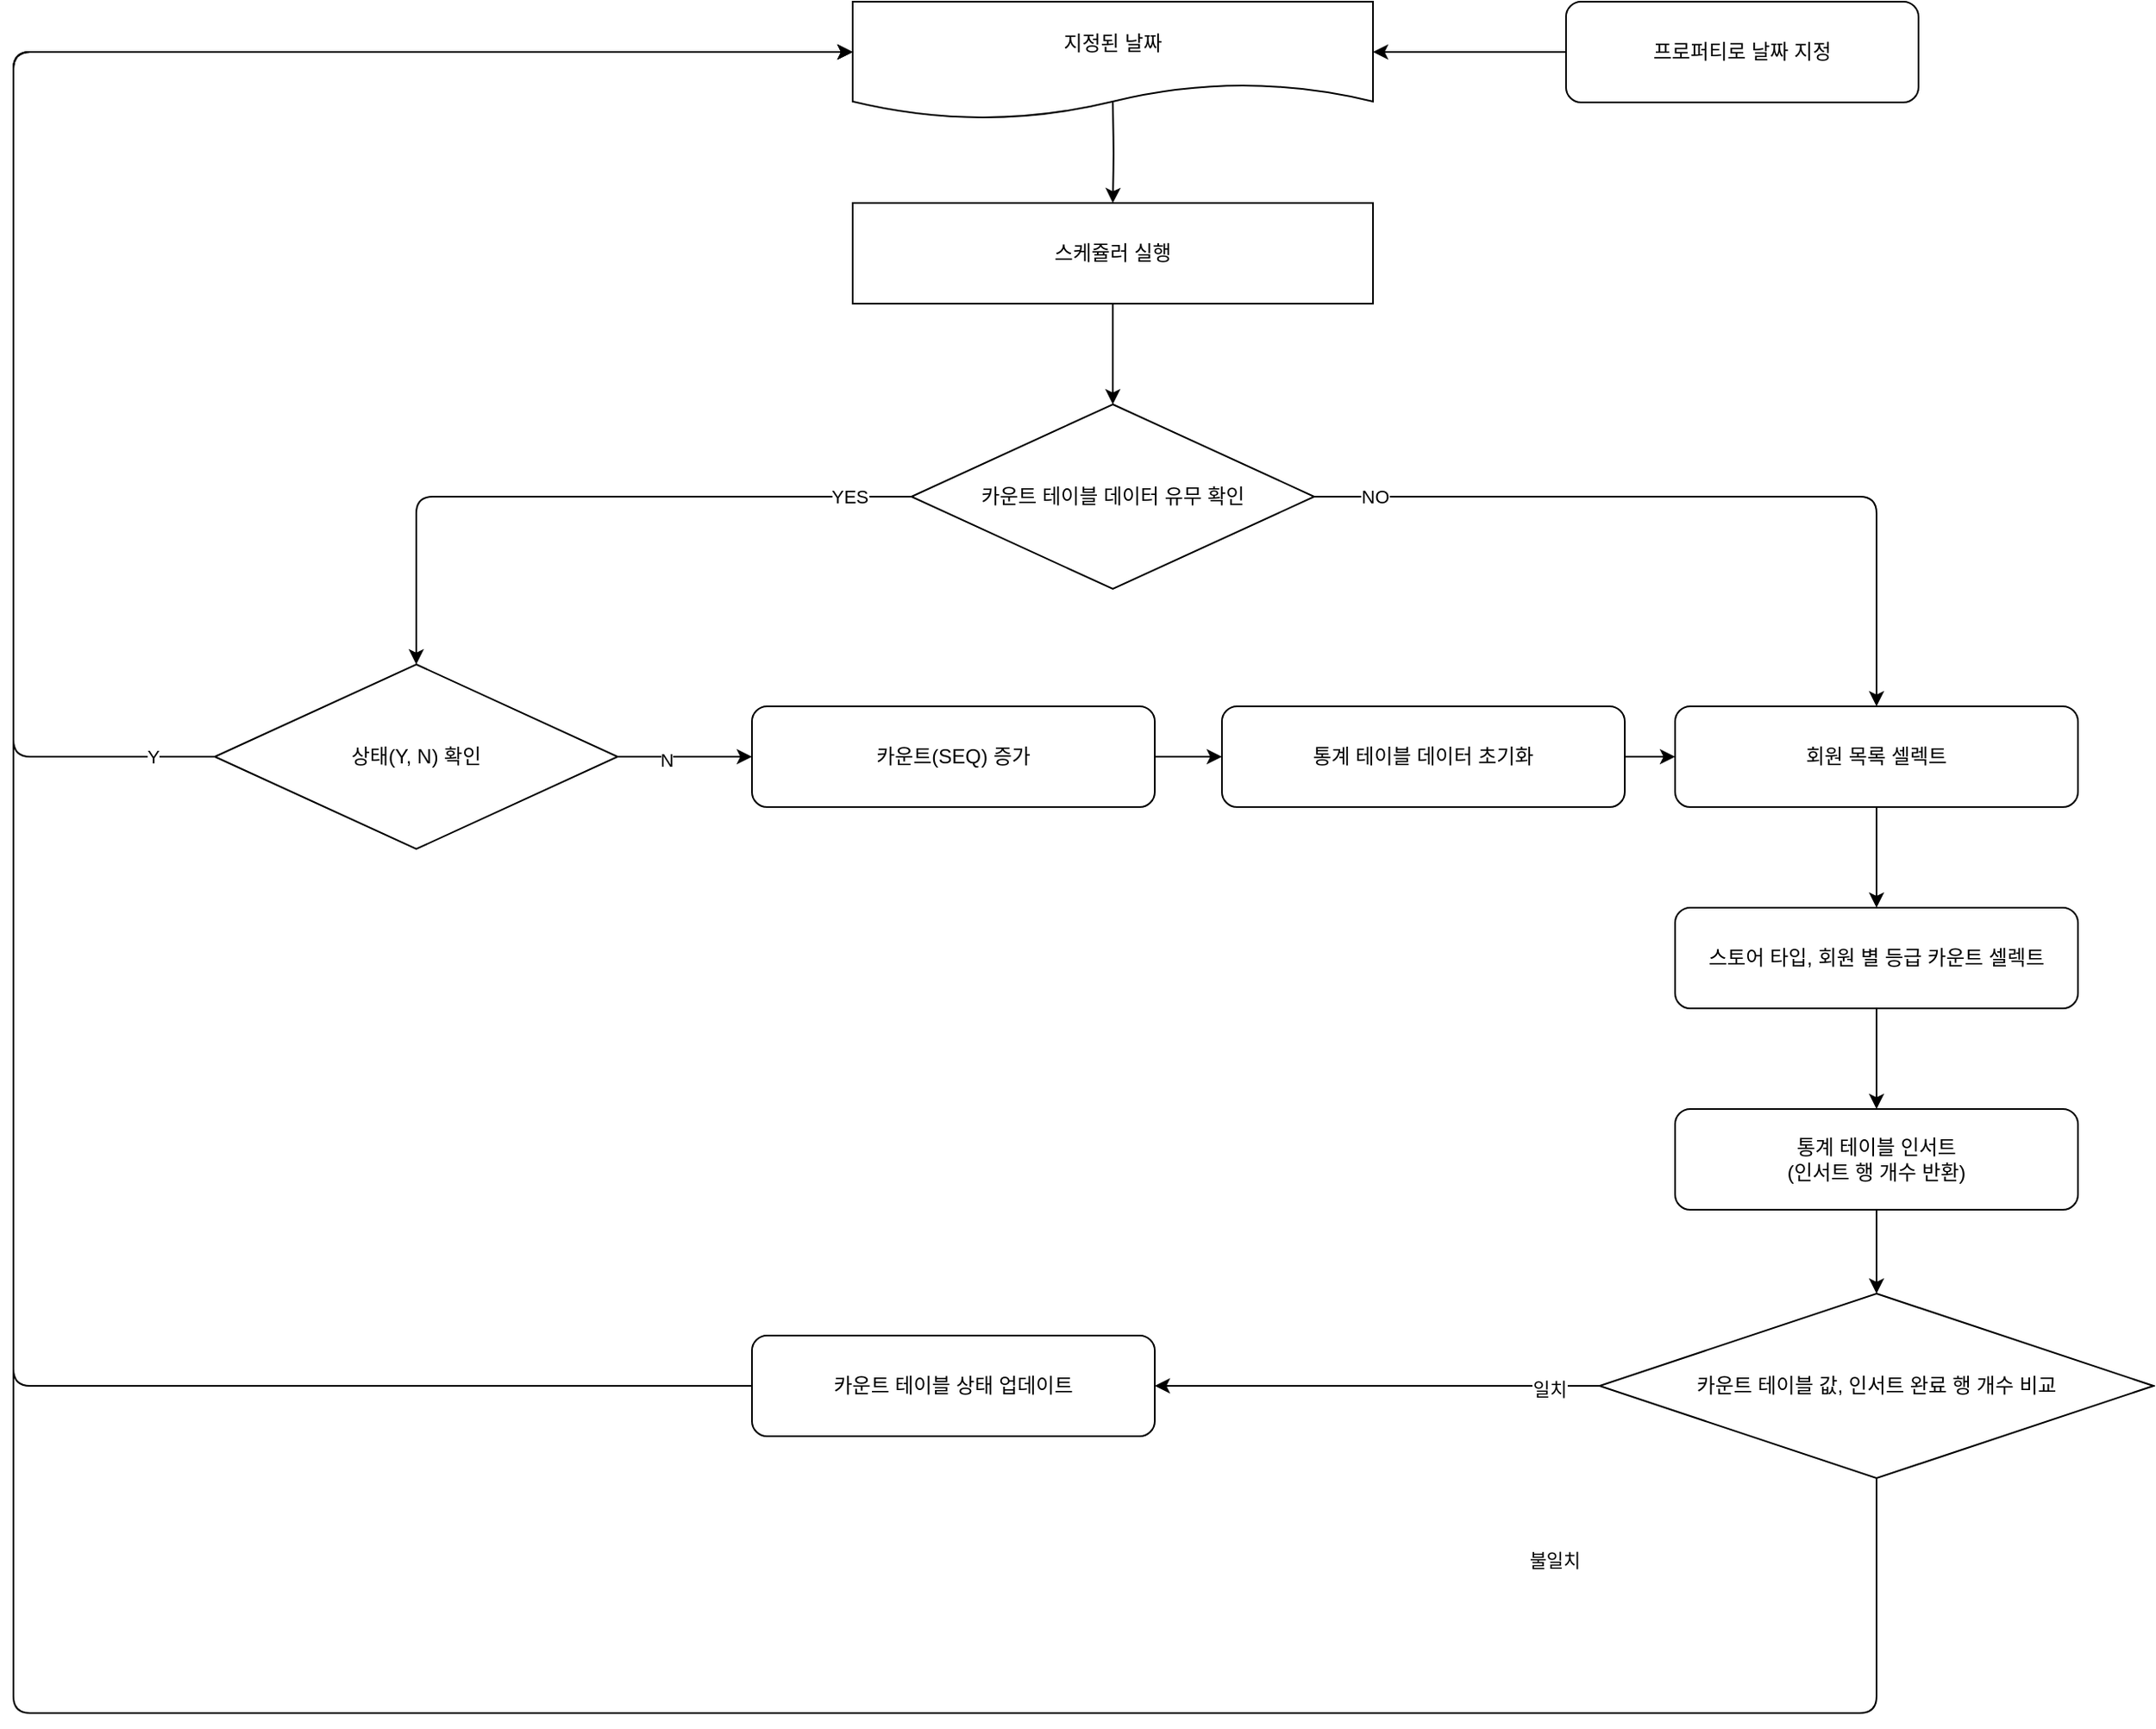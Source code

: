 <mxfile version="14.2.7" type="github">
  <diagram name="Page-1" id="9f46799a-70d6-7492-0946-bef42562c5a5">
    <mxGraphModel dx="1422" dy="1612" grid="1" gridSize="10" guides="1" tooltips="1" connect="1" arrows="1" fold="1" page="1" pageScale="1" pageWidth="1100" pageHeight="850" math="0" shadow="0">
      <root>
        <mxCell id="0" />
        <mxCell id="1" parent="0" />
        <mxCell id="IH1UawKQzV-C3lGUAN1--19" style="edgeStyle=orthogonalEdgeStyle;curved=0;rounded=1;sketch=0;orthogonalLoop=1;jettySize=auto;html=1;" edge="1" parent="1" source="IH1UawKQzV-C3lGUAN1--4" target="IH1UawKQzV-C3lGUAN1--20">
          <mxGeometry relative="1" as="geometry">
            <mxPoint x="280" y="-420" as="targetPoint" />
          </mxGeometry>
        </mxCell>
        <mxCell id="IH1UawKQzV-C3lGUAN1--23" value="YES" style="edgeLabel;html=1;align=center;verticalAlign=middle;resizable=0;points=[];" vertex="1" connectable="0" parent="IH1UawKQzV-C3lGUAN1--19">
          <mxGeometry x="-0.813" relative="1" as="geometry">
            <mxPoint as="offset" />
          </mxGeometry>
        </mxCell>
        <mxCell id="IH1UawKQzV-C3lGUAN1--24" style="edgeStyle=orthogonalEdgeStyle;curved=0;rounded=1;sketch=0;orthogonalLoop=1;jettySize=auto;html=1;" edge="1" parent="1" source="IH1UawKQzV-C3lGUAN1--4" target="IH1UawKQzV-C3lGUAN1--17">
          <mxGeometry relative="1" as="geometry" />
        </mxCell>
        <mxCell id="IH1UawKQzV-C3lGUAN1--25" value="NO" style="edgeLabel;html=1;align=center;verticalAlign=middle;resizable=0;points=[];" vertex="1" connectable="0" parent="IH1UawKQzV-C3lGUAN1--24">
          <mxGeometry x="-0.778" relative="1" as="geometry">
            <mxPoint x="-15" as="offset" />
          </mxGeometry>
        </mxCell>
        <mxCell id="IH1UawKQzV-C3lGUAN1--4" value="카운트 테이블 데이터 유무 확인" style="rhombus;whiteSpace=wrap;html=1;rounded=0;sketch=0;" vertex="1" parent="1">
          <mxGeometry x="595" y="-580" width="240" height="110" as="geometry" />
        </mxCell>
        <mxCell id="IH1UawKQzV-C3lGUAN1--13" style="edgeStyle=orthogonalEdgeStyle;curved=0;rounded=1;sketch=0;orthogonalLoop=1;jettySize=auto;html=1;" edge="1" parent="1" target="IH1UawKQzV-C3lGUAN1--12">
          <mxGeometry relative="1" as="geometry">
            <mxPoint x="715" y="-760" as="sourcePoint" />
          </mxGeometry>
        </mxCell>
        <mxCell id="IH1UawKQzV-C3lGUAN1--18" style="edgeStyle=orthogonalEdgeStyle;curved=0;rounded=1;sketch=0;orthogonalLoop=1;jettySize=auto;html=1;" edge="1" parent="1" source="IH1UawKQzV-C3lGUAN1--12" target="IH1UawKQzV-C3lGUAN1--4">
          <mxGeometry relative="1" as="geometry" />
        </mxCell>
        <mxCell id="IH1UawKQzV-C3lGUAN1--12" value="스케쥴러 실행" style="rounded=0;whiteSpace=wrap;html=1;sketch=0;" vertex="1" parent="1">
          <mxGeometry x="560" y="-700" width="310" height="60" as="geometry" />
        </mxCell>
        <mxCell id="IH1UawKQzV-C3lGUAN1--16" style="edgeStyle=orthogonalEdgeStyle;curved=0;rounded=1;sketch=0;orthogonalLoop=1;jettySize=auto;html=1;" edge="1" parent="1" source="IH1UawKQzV-C3lGUAN1--15">
          <mxGeometry relative="1" as="geometry">
            <mxPoint x="870" y="-790" as="targetPoint" />
          </mxGeometry>
        </mxCell>
        <mxCell id="IH1UawKQzV-C3lGUAN1--15" value="프로퍼티로 날짜 지정" style="rounded=1;whiteSpace=wrap;html=1;sketch=0;" vertex="1" parent="1">
          <mxGeometry x="985" y="-820" width="210" height="60" as="geometry" />
        </mxCell>
        <mxCell id="IH1UawKQzV-C3lGUAN1--52" style="edgeStyle=orthogonalEdgeStyle;curved=0;rounded=1;sketch=0;orthogonalLoop=1;jettySize=auto;html=1;" edge="1" parent="1" source="IH1UawKQzV-C3lGUAN1--17" target="IH1UawKQzV-C3lGUAN1--51">
          <mxGeometry relative="1" as="geometry" />
        </mxCell>
        <mxCell id="IH1UawKQzV-C3lGUAN1--17" value="회원 목록 셀렉트" style="rounded=1;whiteSpace=wrap;html=1;sketch=0;" vertex="1" parent="1">
          <mxGeometry x="1050" y="-400" width="240" height="60" as="geometry" />
        </mxCell>
        <mxCell id="IH1UawKQzV-C3lGUAN1--21" style="edgeStyle=orthogonalEdgeStyle;curved=0;rounded=1;sketch=0;orthogonalLoop=1;jettySize=auto;html=1;entryX=0;entryY=0.5;entryDx=0;entryDy=0;" edge="1" parent="1" source="IH1UawKQzV-C3lGUAN1--20">
          <mxGeometry relative="1" as="geometry">
            <mxPoint x="560" y="-790" as="targetPoint" />
            <Array as="points">
              <mxPoint x="60" y="-370" />
              <mxPoint x="60" y="-790" />
            </Array>
          </mxGeometry>
        </mxCell>
        <mxCell id="IH1UawKQzV-C3lGUAN1--22" value="Y" style="edgeLabel;html=1;align=center;verticalAlign=middle;resizable=0;points=[];" vertex="1" connectable="0" parent="IH1UawKQzV-C3lGUAN1--21">
          <mxGeometry x="-0.928" relative="1" as="geometry">
            <mxPoint as="offset" />
          </mxGeometry>
        </mxCell>
        <mxCell id="IH1UawKQzV-C3lGUAN1--55" style="edgeStyle=orthogonalEdgeStyle;curved=0;rounded=1;sketch=0;orthogonalLoop=1;jettySize=auto;html=1;" edge="1" parent="1" source="IH1UawKQzV-C3lGUAN1--20" target="IH1UawKQzV-C3lGUAN1--43">
          <mxGeometry relative="1" as="geometry">
            <Array as="points">
              <mxPoint x="470" y="-370" />
              <mxPoint x="470" y="-370" />
            </Array>
          </mxGeometry>
        </mxCell>
        <mxCell id="IH1UawKQzV-C3lGUAN1--57" value="N" style="edgeLabel;html=1;align=center;verticalAlign=middle;resizable=0;points=[];" vertex="1" connectable="0" parent="IH1UawKQzV-C3lGUAN1--55">
          <mxGeometry x="-0.275" y="-2" relative="1" as="geometry">
            <mxPoint as="offset" />
          </mxGeometry>
        </mxCell>
        <mxCell id="IH1UawKQzV-C3lGUAN1--20" value="상태(Y, N) 확인" style="rhombus;whiteSpace=wrap;html=1;rounded=0;sketch=0;" vertex="1" parent="1">
          <mxGeometry x="180" y="-425" width="240" height="110" as="geometry" />
        </mxCell>
        <mxCell id="IH1UawKQzV-C3lGUAN1--65" style="edgeStyle=orthogonalEdgeStyle;curved=0;rounded=1;sketch=0;orthogonalLoop=1;jettySize=auto;html=1;entryX=0;entryY=0.5;entryDx=0;entryDy=0;" edge="1" parent="1" source="IH1UawKQzV-C3lGUAN1--43" target="IH1UawKQzV-C3lGUAN1--47">
          <mxGeometry relative="1" as="geometry" />
        </mxCell>
        <mxCell id="IH1UawKQzV-C3lGUAN1--43" value="카운트(SEQ) 증가" style="rounded=1;whiteSpace=wrap;html=1;sketch=0;" vertex="1" parent="1">
          <mxGeometry x="500" y="-400" width="240" height="60" as="geometry" />
        </mxCell>
        <mxCell id="IH1UawKQzV-C3lGUAN1--66" style="edgeStyle=orthogonalEdgeStyle;curved=0;rounded=1;sketch=0;orthogonalLoop=1;jettySize=auto;html=1;entryX=0;entryY=0.5;entryDx=0;entryDy=0;" edge="1" parent="1" source="IH1UawKQzV-C3lGUAN1--47" target="IH1UawKQzV-C3lGUAN1--17">
          <mxGeometry relative="1" as="geometry" />
        </mxCell>
        <mxCell id="IH1UawKQzV-C3lGUAN1--47" value="통계 테이블 데이터 초기화" style="rounded=1;whiteSpace=wrap;html=1;sketch=0;" vertex="1" parent="1">
          <mxGeometry x="780" y="-400" width="240" height="60" as="geometry" />
        </mxCell>
        <mxCell id="IH1UawKQzV-C3lGUAN1--63" style="edgeStyle=orthogonalEdgeStyle;curved=0;rounded=1;sketch=0;orthogonalLoop=1;jettySize=auto;html=1;entryX=0;entryY=0.5;entryDx=0;entryDy=0;" edge="1" parent="1" source="IH1UawKQzV-C3lGUAN1--48">
          <mxGeometry relative="1" as="geometry">
            <mxPoint x="560" y="-790" as="targetPoint" />
            <Array as="points">
              <mxPoint x="60" y="5" />
              <mxPoint x="60" y="-790" />
            </Array>
          </mxGeometry>
        </mxCell>
        <mxCell id="IH1UawKQzV-C3lGUAN1--48" value="카운트 테이블 상태 업데이트" style="rounded=1;whiteSpace=wrap;html=1;sketch=0;" vertex="1" parent="1">
          <mxGeometry x="500" y="-25" width="240" height="60" as="geometry" />
        </mxCell>
        <mxCell id="IH1UawKQzV-C3lGUAN1--54" style="edgeStyle=orthogonalEdgeStyle;curved=0;rounded=1;sketch=0;orthogonalLoop=1;jettySize=auto;html=1;entryX=0.5;entryY=0;entryDx=0;entryDy=0;" edge="1" parent="1" source="IH1UawKQzV-C3lGUAN1--50" target="IH1UawKQzV-C3lGUAN1--58">
          <mxGeometry relative="1" as="geometry">
            <mxPoint x="740" y="-240" as="targetPoint" />
          </mxGeometry>
        </mxCell>
        <mxCell id="IH1UawKQzV-C3lGUAN1--50" value="통계 테이블 인서트&lt;br&gt;(인서트 행 개수 반환)" style="rounded=1;whiteSpace=wrap;html=1;sketch=0;" vertex="1" parent="1">
          <mxGeometry x="1050" y="-160" width="240" height="60" as="geometry" />
        </mxCell>
        <mxCell id="IH1UawKQzV-C3lGUAN1--53" style="edgeStyle=orthogonalEdgeStyle;curved=0;rounded=1;sketch=0;orthogonalLoop=1;jettySize=auto;html=1;" edge="1" parent="1" source="IH1UawKQzV-C3lGUAN1--51" target="IH1UawKQzV-C3lGUAN1--50">
          <mxGeometry relative="1" as="geometry" />
        </mxCell>
        <mxCell id="IH1UawKQzV-C3lGUAN1--51" value="스토어 타입, 회원 별 등급 카운트 셀렉트" style="rounded=1;whiteSpace=wrap;html=1;sketch=0;" vertex="1" parent="1">
          <mxGeometry x="1050" y="-280" width="240" height="60" as="geometry" />
        </mxCell>
        <mxCell id="IH1UawKQzV-C3lGUAN1--59" style="edgeStyle=orthogonalEdgeStyle;curved=0;rounded=1;sketch=0;orthogonalLoop=1;jettySize=auto;html=1;" edge="1" parent="1" source="IH1UawKQzV-C3lGUAN1--58" target="IH1UawKQzV-C3lGUAN1--48">
          <mxGeometry relative="1" as="geometry">
            <mxPoint x="470" y="5" as="targetPoint" />
          </mxGeometry>
        </mxCell>
        <mxCell id="IH1UawKQzV-C3lGUAN1--61" value="일치" style="edgeLabel;html=1;align=center;verticalAlign=middle;resizable=0;points=[];" vertex="1" connectable="0" parent="IH1UawKQzV-C3lGUAN1--59">
          <mxGeometry x="-0.769" y="2" relative="1" as="geometry">
            <mxPoint as="offset" />
          </mxGeometry>
        </mxCell>
        <mxCell id="IH1UawKQzV-C3lGUAN1--60" style="edgeStyle=orthogonalEdgeStyle;curved=0;rounded=1;sketch=0;orthogonalLoop=1;jettySize=auto;html=1;entryX=0;entryY=0.5;entryDx=0;entryDy=0;" edge="1" parent="1" source="IH1UawKQzV-C3lGUAN1--58">
          <mxGeometry relative="1" as="geometry">
            <mxPoint x="560" y="-790" as="targetPoint" />
            <Array as="points">
              <mxPoint x="1170" y="200" />
              <mxPoint x="60" y="200" />
              <mxPoint x="60" y="-790" />
            </Array>
          </mxGeometry>
        </mxCell>
        <mxCell id="IH1UawKQzV-C3lGUAN1--62" value="불일치" style="edgeLabel;html=1;align=center;verticalAlign=middle;resizable=0;points=[];" vertex="1" connectable="0" parent="IH1UawKQzV-C3lGUAN1--60">
          <mxGeometry x="-0.756" y="-2" relative="1" as="geometry">
            <mxPoint x="2" y="-89" as="offset" />
          </mxGeometry>
        </mxCell>
        <mxCell id="IH1UawKQzV-C3lGUAN1--58" value="카운트 테이블 값, 인서트 완료 행 개수 비교" style="rhombus;whiteSpace=wrap;html=1;rounded=0;sketch=0;" vertex="1" parent="1">
          <mxGeometry x="1005" y="-50" width="330" height="110" as="geometry" />
        </mxCell>
        <mxCell id="IH1UawKQzV-C3lGUAN1--67" value="&lt;span&gt;지정된 날짜&lt;/span&gt;" style="shape=document;whiteSpace=wrap;html=1;boundedLbl=1;rounded=0;sketch=0;" vertex="1" parent="1">
          <mxGeometry x="560" y="-820" width="310" height="70" as="geometry" />
        </mxCell>
      </root>
    </mxGraphModel>
  </diagram>
</mxfile>
